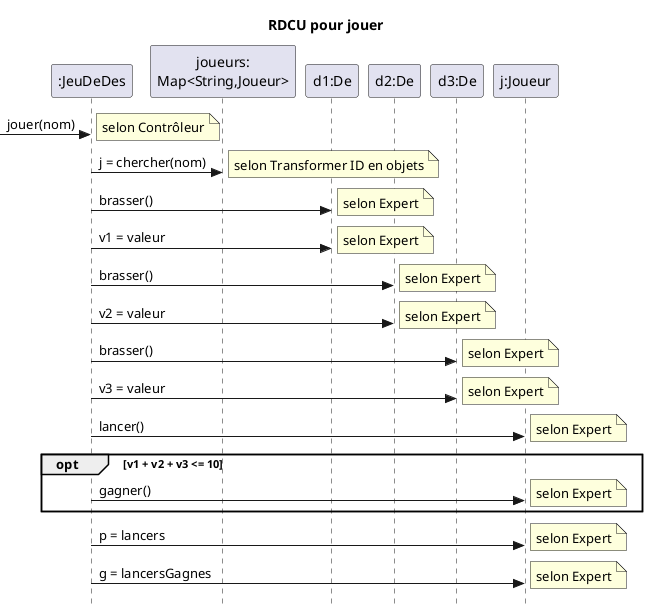 @startuml

skinparam style strictuml
skinparam defaultfontname Verdana

title RDCU pour jouer

participant ":JeuDeDes" as c
participant "joueurs:\nMap<String,Joueur>" as jm
participant "d1:De" as d1
participant "d2:De" as d2
participant "d3:De" as d3
participant "j:Joueur" as j

->c : jouer(nom)
note right : selon Contrôleur

c->jm : j = chercher(nom)
note right : selon Transformer ID en objets

c->d1 : brasser()
note right : selon Expert
c->d1 : v1 = valeur
note right : selon Expert

c->d2 : brasser()
note right : selon Expert
c->d2 : v2 = valeur
note right : selon Expert

c->d3 : brasser()
note right : selon Expert
c->d3 : v3 = valeur
note right : selon Expert

c->j : lancer()
note right : selon Expert

opt v1 + v2 + v3 <= 10
  c->j : gagner()
  note right : selon Expert
end opt

c->j : p = lancers
note right : selon Expert

c->j : g = lancersGagnes
note right : selon Expert

@enduml
